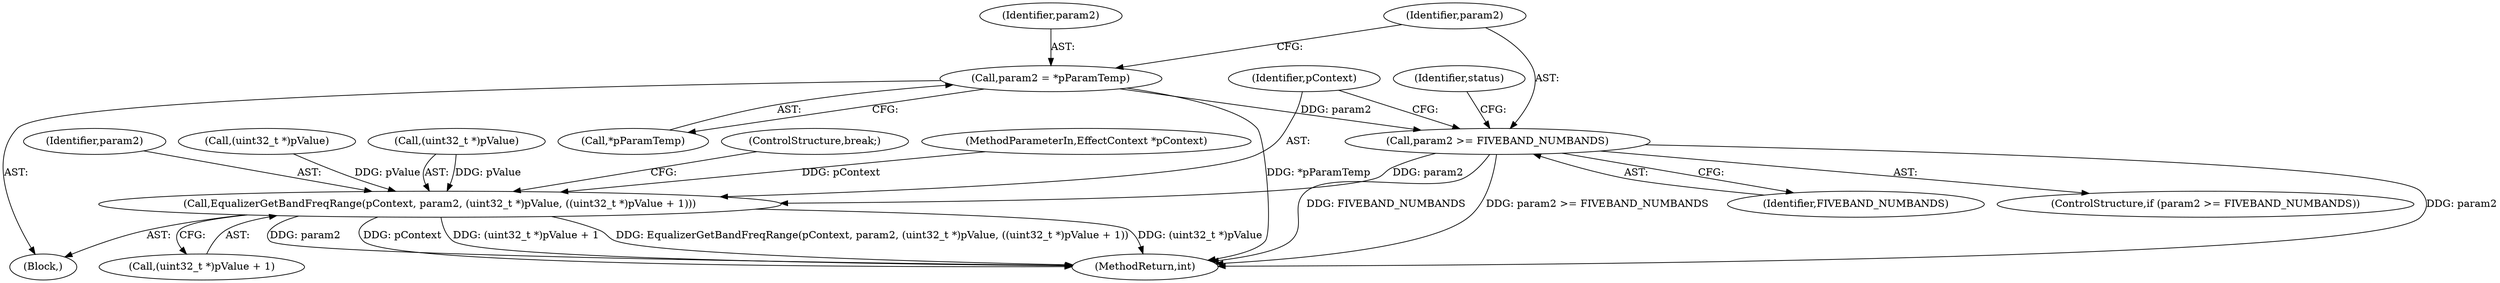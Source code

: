 digraph "0_Android_c66c43ad571ed2590dcd55a762c73c90d9744bac@pointer" {
"1000356" [label="(Call,param2 = *pParamTemp)"];
"1000361" [label="(Call,param2 >= FIVEBAND_NUMBANDS)"];
"1000370" [label="(Call,EqualizerGetBandFreqRange(pContext, param2, (uint32_t *)pValue, ((uint32_t *)pValue + 1)))"];
"1000363" [label="(Identifier,FIVEBAND_NUMBANDS)"];
"1000360" [label="(ControlStructure,if (param2 >= FIVEBAND_NUMBANDS))"];
"1000366" [label="(Identifier,status)"];
"1000357" [label="(Identifier,param2)"];
"1000111" [label="(MethodParameterIn,EffectContext *pContext)"];
"1000372" [label="(Identifier,param2)"];
"1000358" [label="(Call,*pParamTemp)"];
"1000370" [label="(Call,EqualizerGetBandFreqRange(pContext, param2, (uint32_t *)pValue, ((uint32_t *)pValue + 1)))"];
"1000377" [label="(Call,(uint32_t *)pValue)"];
"1000373" [label="(Call,(uint32_t *)pValue)"];
"1000362" [label="(Identifier,param2)"];
"1000376" [label="(Call,(uint32_t *)pValue + 1)"];
"1000356" [label="(Call,param2 = *pParamTemp)"];
"1000381" [label="(ControlStructure,break;)"];
"1000361" [label="(Call,param2 >= FIVEBAND_NUMBANDS)"];
"1000522" [label="(MethodReturn,int)"];
"1000277" [label="(Block,)"];
"1000371" [label="(Identifier,pContext)"];
"1000356" -> "1000277"  [label="AST: "];
"1000356" -> "1000358"  [label="CFG: "];
"1000357" -> "1000356"  [label="AST: "];
"1000358" -> "1000356"  [label="AST: "];
"1000362" -> "1000356"  [label="CFG: "];
"1000356" -> "1000522"  [label="DDG: *pParamTemp"];
"1000356" -> "1000361"  [label="DDG: param2"];
"1000361" -> "1000360"  [label="AST: "];
"1000361" -> "1000363"  [label="CFG: "];
"1000362" -> "1000361"  [label="AST: "];
"1000363" -> "1000361"  [label="AST: "];
"1000366" -> "1000361"  [label="CFG: "];
"1000371" -> "1000361"  [label="CFG: "];
"1000361" -> "1000522"  [label="DDG: param2 >= FIVEBAND_NUMBANDS"];
"1000361" -> "1000522"  [label="DDG: param2"];
"1000361" -> "1000522"  [label="DDG: FIVEBAND_NUMBANDS"];
"1000361" -> "1000370"  [label="DDG: param2"];
"1000370" -> "1000277"  [label="AST: "];
"1000370" -> "1000376"  [label="CFG: "];
"1000371" -> "1000370"  [label="AST: "];
"1000372" -> "1000370"  [label="AST: "];
"1000373" -> "1000370"  [label="AST: "];
"1000376" -> "1000370"  [label="AST: "];
"1000381" -> "1000370"  [label="CFG: "];
"1000370" -> "1000522"  [label="DDG: (uint32_t *)pValue + 1"];
"1000370" -> "1000522"  [label="DDG: EqualizerGetBandFreqRange(pContext, param2, (uint32_t *)pValue, ((uint32_t *)pValue + 1))"];
"1000370" -> "1000522"  [label="DDG: (uint32_t *)pValue"];
"1000370" -> "1000522"  [label="DDG: param2"];
"1000370" -> "1000522"  [label="DDG: pContext"];
"1000111" -> "1000370"  [label="DDG: pContext"];
"1000373" -> "1000370"  [label="DDG: pValue"];
"1000377" -> "1000370"  [label="DDG: pValue"];
}
